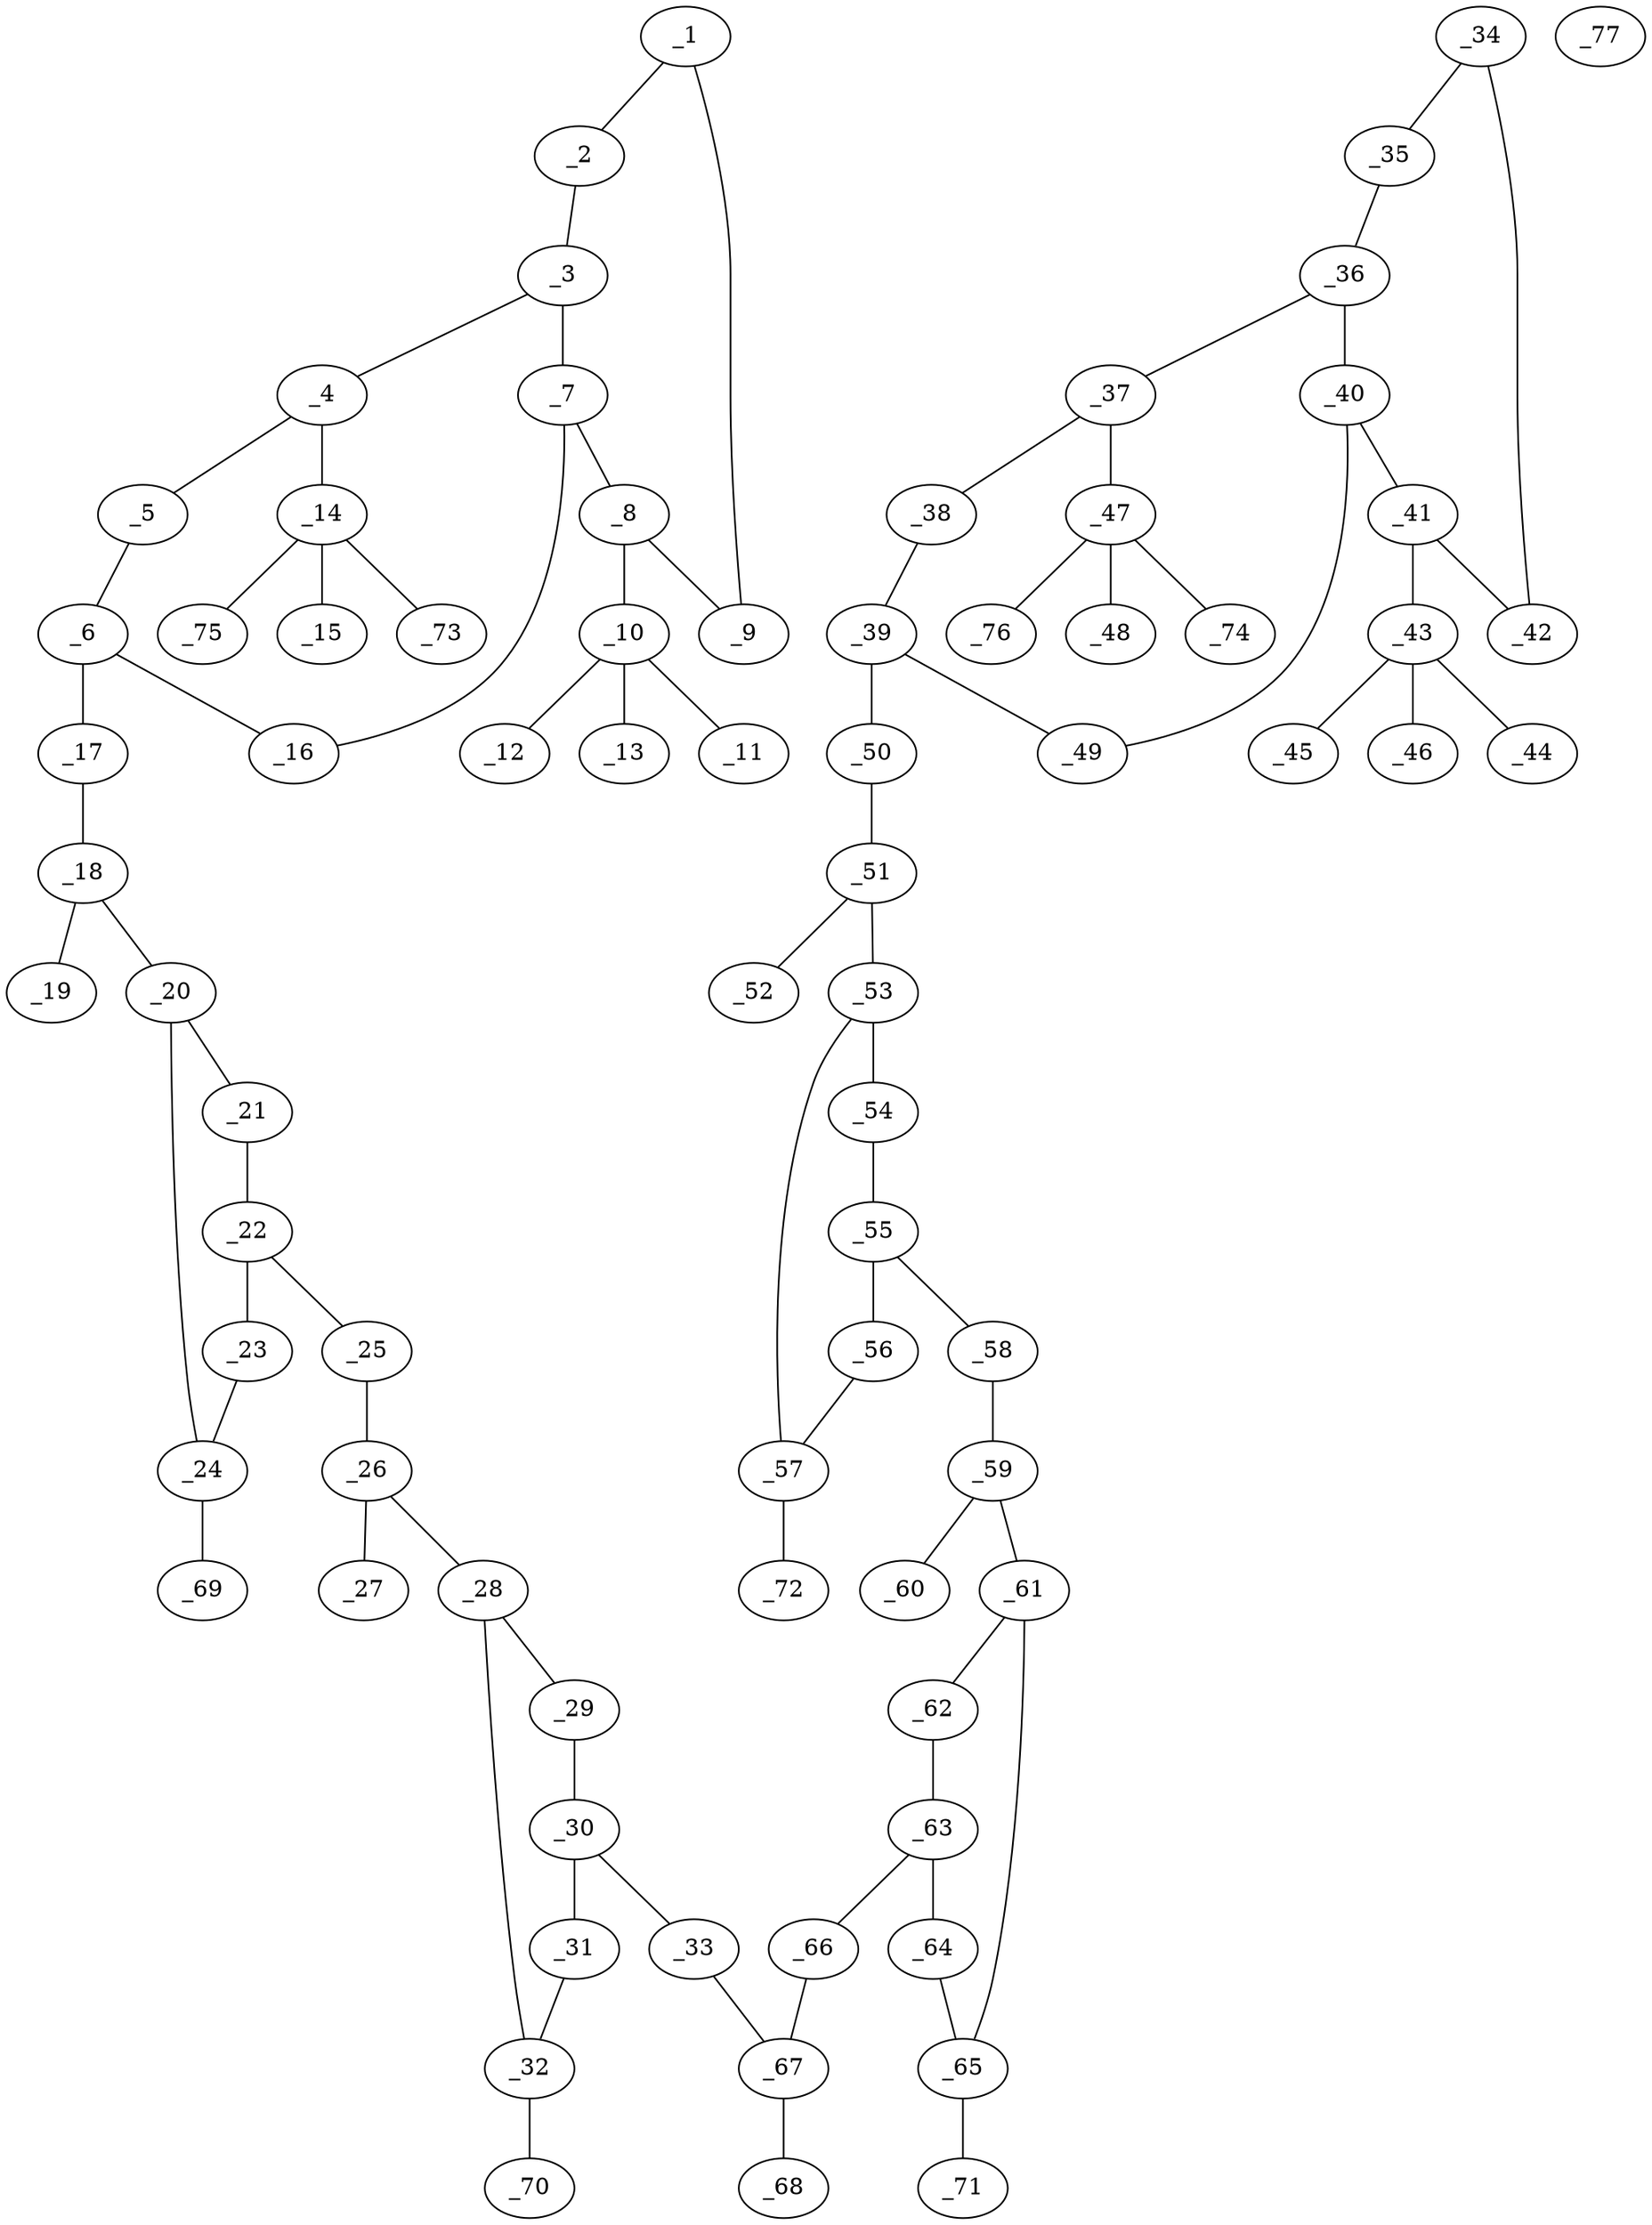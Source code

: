 graph molid658434 {
	_1	 [charge=0,
		chem=1,
		symbol="C  ",
		x="2.134",
		y="0.2915"];
	_2	 [charge=0,
		chem=1,
		symbol="C  ",
		x=3,
		y="0.7915"];
	_1 -- _2	 [valence=1];
	_9	 [charge=0,
		chem=1,
		symbol="C  ",
		x="2.134",
		y="-0.7085"];
	_1 -- _9	 [valence=2];
	_3	 [charge=0,
		chem=1,
		symbol="C  ",
		x="3.866",
		y="0.2915"];
	_2 -- _3	 [valence=2];
	_4	 [charge=0,
		chem=1,
		symbol="C  ",
		x="4.7321",
		y="0.7915"];
	_3 -- _4	 [valence=1];
	_7	 [charge=0,
		chem=1,
		symbol="C  ",
		x="3.866",
		y="-0.7085"];
	_3 -- _7	 [valence=1];
	_5	 [charge=0,
		chem=1,
		symbol="C  ",
		x="5.5981",
		y="0.2915"];
	_4 -- _5	 [valence=2];
	_14	 [charge=0,
		chem=6,
		symbol="P  ",
		x="4.7321",
		y="1.7915"];
	_4 -- _14	 [valence=1];
	_6	 [charge=0,
		chem=1,
		symbol="C  ",
		x="5.5981",
		y="-0.7085"];
	_5 -- _6	 [valence=1];
	_16	 [charge=0,
		chem=1,
		symbol="C  ",
		x="4.7321",
		y="-1.2085"];
	_6 -- _16	 [valence=2];
	_17	 [charge=0,
		chem=4,
		symbol="N  ",
		x="6.4641",
		y="-1.2085"];
	_6 -- _17	 [valence=1];
	_8	 [charge=0,
		chem=1,
		symbol="C  ",
		x=3,
		y="-1.2085"];
	_7 -- _8	 [valence=2];
	_7 -- _16	 [valence=1];
	_8 -- _9	 [valence=1];
	_10	 [charge=0,
		chem=6,
		symbol="P  ",
		x=3,
		y="-2.2085"];
	_8 -- _10	 [valence=1];
	_11	 [charge=0,
		chem=2,
		symbol="O  ",
		x=3,
		y="-3.2085"];
	_10 -- _11	 [valence=2];
	_12	 [charge=0,
		chem=2,
		symbol="O  ",
		x=4,
		y="-2.2085"];
	_10 -- _12	 [valence=1];
	_13	 [charge=0,
		chem=2,
		symbol="O  ",
		x=2,
		y="-2.2085"];
	_10 -- _13	 [valence=1];
	_15	 [charge=0,
		chem=2,
		symbol="O  ",
		x="4.7321",
		y="2.7915"];
	_14 -- _15	 [valence=2];
	_73	 [charge=0,
		chem=2,
		symbol="O  ",
		x="3.7321",
		y="1.7915"];
	_14 -- _73	 [valence=1];
	_75	 [charge=0,
		chem=2,
		symbol="O  ",
		x="5.7321",
		y="1.7915"];
	_14 -- _75	 [valence=1];
	_18	 [charge=0,
		chem=1,
		symbol="C  ",
		x="7.3301",
		y="-0.7085"];
	_17 -- _18	 [valence=1];
	_19	 [charge=0,
		chem=2,
		symbol="O  ",
		x="7.3301",
		y="0.2915"];
	_18 -- _19	 [valence=2];
	_20	 [charge=0,
		chem=1,
		symbol="C  ",
		x="8.1962",
		y="-1.2085"];
	_18 -- _20	 [valence=1];
	_21	 [charge=0,
		chem=1,
		symbol="C  ",
		x="9.1097",
		y="-0.8018"];
	_20 -- _21	 [valence=2];
	_24	 [charge=0,
		chem=4,
		symbol="N  ",
		x="8.3007",
		y="-2.203"];
	_20 -- _24	 [valence=1];
	_22	 [charge=0,
		chem=1,
		symbol="C  ",
		x="9.7788",
		y="-1.5449"];
	_21 -- _22	 [valence=1];
	_23	 [charge=0,
		chem=1,
		symbol="C  ",
		x="9.2788",
		y="-2.411"];
	_22 -- _23	 [valence=2];
	_25	 [charge=0,
		chem=4,
		symbol="N  ",
		x="10.7734",
		y="-1.4404"];
	_22 -- _25	 [valence=1];
	_23 -- _24	 [valence=1];
	_69	 [charge=0,
		chem=1,
		symbol="C  ",
		x="7.5575",
		y="-2.8722"];
	_24 -- _69	 [valence=1];
	_26	 [charge=0,
		chem=1,
		symbol="C  ",
		x="11.3611",
		y="-2.2494"];
	_25 -- _26	 [valence=1];
	_27	 [charge=0,
		chem=2,
		symbol="O  ",
		x="10.9544",
		y="-3.163"];
	_26 -- _27	 [valence=2];
	_28	 [charge=0,
		chem=1,
		symbol="C  ",
		x="12.3557",
		y="-2.1449"];
	_26 -- _28	 [valence=1];
	_29	 [charge=0,
		chem=1,
		symbol="C  ",
		x="12.8557",
		y="-1.2789"];
	_28 -- _29	 [valence=2];
	_32	 [charge=0,
		chem=4,
		symbol="N  ",
		x="13.0248",
		y="-2.8881"];
	_28 -- _32	 [valence=1];
	_30	 [charge=0,
		chem=1,
		symbol="C  ",
		x="13.8338",
		y="-1.4868"];
	_29 -- _30	 [valence=1];
	_31	 [charge=0,
		chem=1,
		symbol="C  ",
		x="13.9383",
		y="-2.4813"];
	_30 -- _31	 [valence=2];
	_33	 [charge=0,
		chem=4,
		symbol="N  ",
		x="14.577",
		y="-0.8177"];
	_30 -- _33	 [valence=1];
	_31 -- _32	 [valence=1];
	_70	 [charge=0,
		chem=1,
		symbol="C  ",
		x="12.8169",
		y="-3.8662"];
	_32 -- _70	 [valence=1];
	_67	 [charge=0,
		chem=1,
		symbol="C  ",
		x="15.528",
		y="-1.1267"];
	_33 -- _67	 [valence=1];
	_34	 [charge=0,
		chem=1,
		symbol="C  ",
		x="28.8099",
		y="0.6227"];
	_35	 [charge=0,
		chem=1,
		symbol="C  ",
		x="28.0667",
		y="-0.0464"];
	_34 -- _35	 [valence=2];
	_42	 [charge=0,
		chem=1,
		symbol="C  ",
		x="28.602",
		y="1.6009"];
	_34 -- _42	 [valence=1];
	_36	 [charge=0,
		chem=1,
		symbol="C  ",
		x="27.1157",
		y="0.2626"];
	_35 -- _36	 [valence=1];
	_37	 [charge=0,
		chem=1,
		symbol="C  ",
		x="26.3725",
		y="-0.4065"];
	_36 -- _37	 [valence=2];
	_40	 [charge=0,
		chem=1,
		symbol="C  ",
		x="26.9078",
		y="1.2408"];
	_36 -- _40	 [valence=1];
	_38	 [charge=0,
		chem=1,
		symbol="C  ",
		x="25.4215",
		y="-0.0975"];
	_37 -- _38	 [valence=1];
	_47	 [charge=0,
		chem=6,
		symbol="P  ",
		x="26.5804",
		y="-1.3846"];
	_37 -- _47	 [valence=1];
	_39	 [charge=0,
		chem=1,
		symbol="C  ",
		x="25.2136",
		y="0.8807"];
	_38 -- _39	 [valence=2];
	_49	 [charge=0,
		chem=1,
		symbol="C  ",
		x="25.9567",
		y="1.5498"];
	_39 -- _49	 [valence=1];
	_50	 [charge=0,
		chem=4,
		symbol="N  ",
		x="24.2625",
		y="1.1897"];
	_39 -- _50	 [valence=1];
	_41	 [charge=0,
		chem=1,
		symbol="C  ",
		x="27.6509",
		y="1.9099"];
	_40 -- _41	 [valence=1];
	_40 -- _49	 [valence=2];
	_41 -- _42	 [valence=2];
	_43	 [charge=0,
		chem=6,
		symbol="P  ",
		x="27.443",
		y="2.8881"];
	_41 -- _43	 [valence=1];
	_44	 [charge=0,
		chem=2,
		symbol="O  ",
		x="27.2351",
		y="3.8662"];
	_43 -- _44	 [valence=2];
	_45	 [charge=0,
		chem=2,
		symbol="O  ",
		x="26.4649",
		y="2.6801"];
	_43 -- _45	 [valence=1];
	_46	 [charge=0,
		chem=2,
		symbol="O  ",
		x="28.4212",
		y="3.096"];
	_43 -- _46	 [valence=1];
	_48	 [charge=0,
		chem=2,
		symbol="O  ",
		x="26.7884",
		y="-2.3628"];
	_47 -- _48	 [valence=2];
	_74	 [charge=0,
		chem=2,
		symbol="O  ",
		x="27.5586",
		y="-1.1767"];
	_47 -- _74	 [valence=1];
	_76	 [charge=0,
		chem=2,
		symbol="O  ",
		x="25.6023",
		y="-1.5926"];
	_47 -- _76	 [valence=1];
	_51	 [charge=0,
		chem=1,
		symbol="C  ",
		x="23.5194",
		y="0.5206"];
	_50 -- _51	 [valence=1];
	_52	 [charge=0,
		chem=2,
		symbol="O  ",
		x="23.7273",
		y="-0.4576"];
	_51 -- _52	 [valence=2];
	_53	 [charge=0,
		chem=1,
		symbol="C  ",
		x="22.5683",
		y="0.8296"];
	_51 -- _53	 [valence=1];
	_54	 [charge=0,
		chem=1,
		symbol="C  ",
		x="21.7593",
		y="0.2418"];
	_53 -- _54	 [valence=2];
	_57	 [charge=0,
		chem=4,
		symbol="N  ",
		x="22.2593",
		y="1.7806"];
	_53 -- _57	 [valence=1];
	_55	 [charge=0,
		chem=1,
		symbol="C  ",
		x="20.9503",
		y="0.8296"];
	_54 -- _55	 [valence=1];
	_56	 [charge=0,
		chem=1,
		symbol="C  ",
		x="21.2593",
		y="1.7806"];
	_55 -- _56	 [valence=2];
	_58	 [charge=0,
		chem=4,
		symbol="N  ",
		x="19.9992",
		y="0.5206"];
	_55 -- _58	 [valence=1];
	_56 -- _57	 [valence=1];
	_72	 [charge=0,
		chem=1,
		symbol="C  ",
		x="22.8471",
		y="2.5897"];
	_57 -- _72	 [valence=1];
	_59	 [charge=0,
		chem=1,
		symbol="C  ",
		x="19.7913",
		y="-0.4576"];
	_58 -- _59	 [valence=1];
	_60	 [charge=0,
		chem=2,
		symbol="O  ",
		x="20.5344",
		y="-1.1267"];
	_59 -- _60	 [valence=2];
	_61	 [charge=0,
		chem=1,
		symbol="C  ",
		x="18.8402",
		y="-0.7666"];
	_59 -- _61	 [valence=1];
	_62	 [charge=0,
		chem=1,
		symbol="C  ",
		x="18.0312",
		y="-0.1788"];
	_61 -- _62	 [valence=2];
	_65	 [charge=0,
		chem=4,
		symbol="N  ",
		x="18.5312",
		y="-1.7176"];
	_61 -- _65	 [valence=1];
	_63	 [charge=0,
		chem=1,
		symbol="C  ",
		x="17.2222",
		y="-0.7666"];
	_62 -- _63	 [valence=1];
	_64	 [charge=0,
		chem=1,
		symbol="C  ",
		x="17.5312",
		y="-1.7176"];
	_63 -- _64	 [valence=2];
	_66	 [charge=0,
		chem=4,
		symbol="N  ",
		x="16.2712",
		y="-0.4576"];
	_63 -- _66	 [valence=1];
	_64 -- _65	 [valence=1];
	_71	 [charge=0,
		chem=1,
		symbol="C  ",
		x="19.119",
		y="-2.5267"];
	_65 -- _71	 [valence=1];
	_66 -- _67	 [valence=1];
	_68	 [charge=0,
		chem=2,
		symbol="O  ",
		x="15.7359",
		y="-2.1048"];
	_67 -- _68	 [valence=2];
	_77	 [charge=0,
		chem=29,
		symbol="Na ",
		x="30.8099",
		y=0];
}
